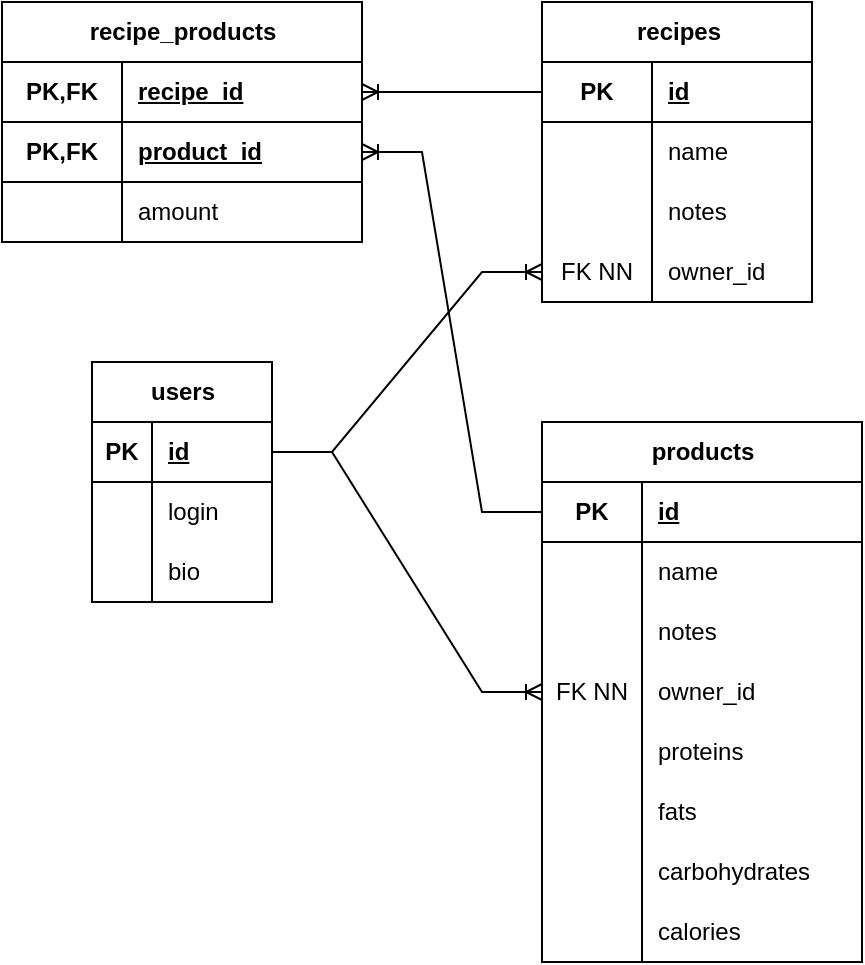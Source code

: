 <mxfile>
    <diagram name="Page-1" id="bktZiqbW34DdxiBYwOLP">
        <mxGraphModel dx="1371" dy="1262" grid="1" gridSize="10" guides="1" tooltips="1" connect="1" arrows="1" fold="1" page="0" pageScale="1" pageWidth="850" pageHeight="1100" math="0" shadow="0">
            <root>
                <mxCell id="0"/>
                <mxCell id="1" parent="0"/>
                <mxCell id="j-yExEiMpuhoz1rZ12O7-1" value="products" style="shape=table;startSize=30;container=1;collapsible=1;childLayout=tableLayout;fixedRows=1;rowLines=0;fontStyle=1;align=center;resizeLast=1;html=1;" parent="1" vertex="1">
                    <mxGeometry x="-250" y="-140" width="160" height="270" as="geometry"/>
                </mxCell>
                <mxCell id="j-yExEiMpuhoz1rZ12O7-2" value="" style="shape=tableRow;horizontal=0;startSize=0;swimlaneHead=0;swimlaneBody=0;fillColor=none;collapsible=0;dropTarget=0;points=[[0,0.5],[1,0.5]];portConstraint=eastwest;top=0;left=0;right=0;bottom=1;" parent="j-yExEiMpuhoz1rZ12O7-1" vertex="1">
                    <mxGeometry y="30" width="160" height="30" as="geometry"/>
                </mxCell>
                <mxCell id="j-yExEiMpuhoz1rZ12O7-3" value="PK" style="shape=partialRectangle;connectable=0;fillColor=none;top=0;left=0;bottom=0;right=0;fontStyle=1;overflow=hidden;whiteSpace=wrap;html=1;" parent="j-yExEiMpuhoz1rZ12O7-2" vertex="1">
                    <mxGeometry width="50" height="30" as="geometry">
                        <mxRectangle width="50" height="30" as="alternateBounds"/>
                    </mxGeometry>
                </mxCell>
                <mxCell id="j-yExEiMpuhoz1rZ12O7-4" value="id" style="shape=partialRectangle;connectable=0;fillColor=none;top=0;left=0;bottom=0;right=0;align=left;spacingLeft=6;fontStyle=5;overflow=hidden;whiteSpace=wrap;html=1;" parent="j-yExEiMpuhoz1rZ12O7-2" vertex="1">
                    <mxGeometry x="50" width="110" height="30" as="geometry">
                        <mxRectangle width="110" height="30" as="alternateBounds"/>
                    </mxGeometry>
                </mxCell>
                <mxCell id="j-yExEiMpuhoz1rZ12O7-5" value="" style="shape=tableRow;horizontal=0;startSize=0;swimlaneHead=0;swimlaneBody=0;fillColor=none;collapsible=0;dropTarget=0;points=[[0,0.5],[1,0.5]];portConstraint=eastwest;top=0;left=0;right=0;bottom=0;" parent="j-yExEiMpuhoz1rZ12O7-1" vertex="1">
                    <mxGeometry y="60" width="160" height="30" as="geometry"/>
                </mxCell>
                <mxCell id="j-yExEiMpuhoz1rZ12O7-6" value="" style="shape=partialRectangle;connectable=0;fillColor=none;top=0;left=0;bottom=0;right=0;editable=1;overflow=hidden;whiteSpace=wrap;html=1;" parent="j-yExEiMpuhoz1rZ12O7-5" vertex="1">
                    <mxGeometry width="50" height="30" as="geometry">
                        <mxRectangle width="50" height="30" as="alternateBounds"/>
                    </mxGeometry>
                </mxCell>
                <mxCell id="j-yExEiMpuhoz1rZ12O7-7" value="name" style="shape=partialRectangle;connectable=0;fillColor=none;top=0;left=0;bottom=0;right=0;align=left;spacingLeft=6;overflow=hidden;whiteSpace=wrap;html=1;" parent="j-yExEiMpuhoz1rZ12O7-5" vertex="1">
                    <mxGeometry x="50" width="110" height="30" as="geometry">
                        <mxRectangle width="110" height="30" as="alternateBounds"/>
                    </mxGeometry>
                </mxCell>
                <mxCell id="j-yExEiMpuhoz1rZ12O7-8" value="" style="shape=tableRow;horizontal=0;startSize=0;swimlaneHead=0;swimlaneBody=0;fillColor=none;collapsible=0;dropTarget=0;points=[[0,0.5],[1,0.5]];portConstraint=eastwest;top=0;left=0;right=0;bottom=0;" parent="j-yExEiMpuhoz1rZ12O7-1" vertex="1">
                    <mxGeometry y="90" width="160" height="30" as="geometry"/>
                </mxCell>
                <mxCell id="j-yExEiMpuhoz1rZ12O7-9" value="" style="shape=partialRectangle;connectable=0;fillColor=none;top=0;left=0;bottom=0;right=0;editable=1;overflow=hidden;whiteSpace=wrap;html=1;" parent="j-yExEiMpuhoz1rZ12O7-8" vertex="1">
                    <mxGeometry width="50" height="30" as="geometry">
                        <mxRectangle width="50" height="30" as="alternateBounds"/>
                    </mxGeometry>
                </mxCell>
                <mxCell id="j-yExEiMpuhoz1rZ12O7-10" value="notes" style="shape=partialRectangle;connectable=0;fillColor=none;top=0;left=0;bottom=0;right=0;align=left;spacingLeft=6;overflow=hidden;whiteSpace=wrap;html=1;" parent="j-yExEiMpuhoz1rZ12O7-8" vertex="1">
                    <mxGeometry x="50" width="110" height="30" as="geometry">
                        <mxRectangle width="110" height="30" as="alternateBounds"/>
                    </mxGeometry>
                </mxCell>
                <mxCell id="j-yExEiMpuhoz1rZ12O7-11" value="" style="shape=tableRow;horizontal=0;startSize=0;swimlaneHead=0;swimlaneBody=0;fillColor=none;collapsible=0;dropTarget=0;points=[[0,0.5],[1,0.5]];portConstraint=eastwest;top=0;left=0;right=0;bottom=0;" parent="j-yExEiMpuhoz1rZ12O7-1" vertex="1">
                    <mxGeometry y="120" width="160" height="30" as="geometry"/>
                </mxCell>
                <mxCell id="j-yExEiMpuhoz1rZ12O7-12" value="FK NN" style="shape=partialRectangle;connectable=0;fillColor=none;top=0;left=0;bottom=0;right=0;editable=1;overflow=hidden;whiteSpace=wrap;html=1;" parent="j-yExEiMpuhoz1rZ12O7-11" vertex="1">
                    <mxGeometry width="50" height="30" as="geometry">
                        <mxRectangle width="50" height="30" as="alternateBounds"/>
                    </mxGeometry>
                </mxCell>
                <mxCell id="j-yExEiMpuhoz1rZ12O7-13" value="owner_id" style="shape=partialRectangle;connectable=0;fillColor=none;top=0;left=0;bottom=0;right=0;align=left;spacingLeft=6;overflow=hidden;whiteSpace=wrap;html=1;" parent="j-yExEiMpuhoz1rZ12O7-11" vertex="1">
                    <mxGeometry x="50" width="110" height="30" as="geometry">
                        <mxRectangle width="110" height="30" as="alternateBounds"/>
                    </mxGeometry>
                </mxCell>
                <mxCell id="2" value="" style="shape=tableRow;horizontal=0;startSize=0;swimlaneHead=0;swimlaneBody=0;fillColor=none;collapsible=0;dropTarget=0;points=[[0,0.5],[1,0.5]];portConstraint=eastwest;top=0;left=0;right=0;bottom=0;" parent="j-yExEiMpuhoz1rZ12O7-1" vertex="1">
                    <mxGeometry y="150" width="160" height="30" as="geometry"/>
                </mxCell>
                <mxCell id="3" value="" style="shape=partialRectangle;connectable=0;fillColor=none;top=0;left=0;bottom=0;right=0;editable=1;overflow=hidden;whiteSpace=wrap;html=1;" parent="2" vertex="1">
                    <mxGeometry width="50" height="30" as="geometry">
                        <mxRectangle width="50" height="30" as="alternateBounds"/>
                    </mxGeometry>
                </mxCell>
                <mxCell id="4" value="proteins" style="shape=partialRectangle;connectable=0;fillColor=none;top=0;left=0;bottom=0;right=0;align=left;spacingLeft=6;overflow=hidden;whiteSpace=wrap;html=1;" parent="2" vertex="1">
                    <mxGeometry x="50" width="110" height="30" as="geometry">
                        <mxRectangle width="110" height="30" as="alternateBounds"/>
                    </mxGeometry>
                </mxCell>
                <mxCell id="8" value="" style="shape=tableRow;horizontal=0;startSize=0;swimlaneHead=0;swimlaneBody=0;fillColor=none;collapsible=0;dropTarget=0;points=[[0,0.5],[1,0.5]];portConstraint=eastwest;top=0;left=0;right=0;bottom=0;" parent="j-yExEiMpuhoz1rZ12O7-1" vertex="1">
                    <mxGeometry y="180" width="160" height="30" as="geometry"/>
                </mxCell>
                <mxCell id="9" value="" style="shape=partialRectangle;connectable=0;fillColor=none;top=0;left=0;bottom=0;right=0;editable=1;overflow=hidden;whiteSpace=wrap;html=1;" parent="8" vertex="1">
                    <mxGeometry width="50" height="30" as="geometry">
                        <mxRectangle width="50" height="30" as="alternateBounds"/>
                    </mxGeometry>
                </mxCell>
                <mxCell id="10" value="fats" style="shape=partialRectangle;connectable=0;fillColor=none;top=0;left=0;bottom=0;right=0;align=left;spacingLeft=6;overflow=hidden;whiteSpace=wrap;html=1;" parent="8" vertex="1">
                    <mxGeometry x="50" width="110" height="30" as="geometry">
                        <mxRectangle width="110" height="30" as="alternateBounds"/>
                    </mxGeometry>
                </mxCell>
                <mxCell id="30" value="" style="shape=tableRow;horizontal=0;startSize=0;swimlaneHead=0;swimlaneBody=0;fillColor=none;collapsible=0;dropTarget=0;points=[[0,0.5],[1,0.5]];portConstraint=eastwest;top=0;left=0;right=0;bottom=0;" parent="j-yExEiMpuhoz1rZ12O7-1" vertex="1">
                    <mxGeometry y="210" width="160" height="30" as="geometry"/>
                </mxCell>
                <mxCell id="31" value="" style="shape=partialRectangle;connectable=0;fillColor=none;top=0;left=0;bottom=0;right=0;editable=1;overflow=hidden;whiteSpace=wrap;html=1;" parent="30" vertex="1">
                    <mxGeometry width="50" height="30" as="geometry">
                        <mxRectangle width="50" height="30" as="alternateBounds"/>
                    </mxGeometry>
                </mxCell>
                <mxCell id="32" value="carbohydrates" style="shape=partialRectangle;connectable=0;fillColor=none;top=0;left=0;bottom=0;right=0;align=left;spacingLeft=6;overflow=hidden;whiteSpace=wrap;html=1;" parent="30" vertex="1">
                    <mxGeometry x="50" width="110" height="30" as="geometry">
                        <mxRectangle width="110" height="30" as="alternateBounds"/>
                    </mxGeometry>
                </mxCell>
                <mxCell id="33" value="" style="shape=tableRow;horizontal=0;startSize=0;swimlaneHead=0;swimlaneBody=0;fillColor=none;collapsible=0;dropTarget=0;points=[[0,0.5],[1,0.5]];portConstraint=eastwest;top=0;left=0;right=0;bottom=0;" parent="j-yExEiMpuhoz1rZ12O7-1" vertex="1">
                    <mxGeometry y="240" width="160" height="30" as="geometry"/>
                </mxCell>
                <mxCell id="34" value="" style="shape=partialRectangle;connectable=0;fillColor=none;top=0;left=0;bottom=0;right=0;editable=1;overflow=hidden;whiteSpace=wrap;html=1;" parent="33" vertex="1">
                    <mxGeometry width="50" height="30" as="geometry">
                        <mxRectangle width="50" height="30" as="alternateBounds"/>
                    </mxGeometry>
                </mxCell>
                <mxCell id="35" value="calories" style="shape=partialRectangle;connectable=0;fillColor=none;top=0;left=0;bottom=0;right=0;align=left;spacingLeft=6;overflow=hidden;whiteSpace=wrap;html=1;" parent="33" vertex="1">
                    <mxGeometry x="50" width="110" height="30" as="geometry">
                        <mxRectangle width="110" height="30" as="alternateBounds"/>
                    </mxGeometry>
                </mxCell>
                <mxCell id="j-yExEiMpuhoz1rZ12O7-37" value="users" style="shape=table;startSize=30;container=1;collapsible=1;childLayout=tableLayout;fixedRows=1;rowLines=0;fontStyle=1;align=center;resizeLast=1;html=1;" parent="1" vertex="1">
                    <mxGeometry x="-475" y="-170" width="90" height="120" as="geometry"/>
                </mxCell>
                <mxCell id="j-yExEiMpuhoz1rZ12O7-38" value="" style="shape=tableRow;horizontal=0;startSize=0;swimlaneHead=0;swimlaneBody=0;fillColor=none;collapsible=0;dropTarget=0;points=[[0,0.5],[1,0.5]];portConstraint=eastwest;top=0;left=0;right=0;bottom=1;" parent="j-yExEiMpuhoz1rZ12O7-37" vertex="1">
                    <mxGeometry y="30" width="90" height="30" as="geometry"/>
                </mxCell>
                <mxCell id="j-yExEiMpuhoz1rZ12O7-39" value="PK" style="shape=partialRectangle;connectable=0;fillColor=none;top=0;left=0;bottom=0;right=0;fontStyle=1;overflow=hidden;whiteSpace=wrap;html=1;" parent="j-yExEiMpuhoz1rZ12O7-38" vertex="1">
                    <mxGeometry width="30" height="30" as="geometry">
                        <mxRectangle width="30" height="30" as="alternateBounds"/>
                    </mxGeometry>
                </mxCell>
                <mxCell id="j-yExEiMpuhoz1rZ12O7-40" value="id" style="shape=partialRectangle;connectable=0;fillColor=none;top=0;left=0;bottom=0;right=0;align=left;spacingLeft=6;fontStyle=5;overflow=hidden;whiteSpace=wrap;html=1;" parent="j-yExEiMpuhoz1rZ12O7-38" vertex="1">
                    <mxGeometry x="30" width="60" height="30" as="geometry">
                        <mxRectangle width="60" height="30" as="alternateBounds"/>
                    </mxGeometry>
                </mxCell>
                <mxCell id="j-yExEiMpuhoz1rZ12O7-41" value="" style="shape=tableRow;horizontal=0;startSize=0;swimlaneHead=0;swimlaneBody=0;fillColor=none;collapsible=0;dropTarget=0;points=[[0,0.5],[1,0.5]];portConstraint=eastwest;top=0;left=0;right=0;bottom=0;" parent="j-yExEiMpuhoz1rZ12O7-37" vertex="1">
                    <mxGeometry y="60" width="90" height="30" as="geometry"/>
                </mxCell>
                <mxCell id="j-yExEiMpuhoz1rZ12O7-42" value="" style="shape=partialRectangle;connectable=0;fillColor=none;top=0;left=0;bottom=0;right=0;editable=1;overflow=hidden;whiteSpace=wrap;html=1;" parent="j-yExEiMpuhoz1rZ12O7-41" vertex="1">
                    <mxGeometry width="30" height="30" as="geometry">
                        <mxRectangle width="30" height="30" as="alternateBounds"/>
                    </mxGeometry>
                </mxCell>
                <mxCell id="j-yExEiMpuhoz1rZ12O7-43" value="login" style="shape=partialRectangle;connectable=0;fillColor=none;top=0;left=0;bottom=0;right=0;align=left;spacingLeft=6;overflow=hidden;whiteSpace=wrap;html=1;" parent="j-yExEiMpuhoz1rZ12O7-41" vertex="1">
                    <mxGeometry x="30" width="60" height="30" as="geometry">
                        <mxRectangle width="60" height="30" as="alternateBounds"/>
                    </mxGeometry>
                </mxCell>
                <mxCell id="j-yExEiMpuhoz1rZ12O7-44" value="" style="shape=tableRow;horizontal=0;startSize=0;swimlaneHead=0;swimlaneBody=0;fillColor=none;collapsible=0;dropTarget=0;points=[[0,0.5],[1,0.5]];portConstraint=eastwest;top=0;left=0;right=0;bottom=0;" parent="j-yExEiMpuhoz1rZ12O7-37" vertex="1">
                    <mxGeometry y="90" width="90" height="30" as="geometry"/>
                </mxCell>
                <mxCell id="j-yExEiMpuhoz1rZ12O7-45" value="" style="shape=partialRectangle;connectable=0;fillColor=none;top=0;left=0;bottom=0;right=0;editable=1;overflow=hidden;whiteSpace=wrap;html=1;" parent="j-yExEiMpuhoz1rZ12O7-44" vertex="1">
                    <mxGeometry width="30" height="30" as="geometry">
                        <mxRectangle width="30" height="30" as="alternateBounds"/>
                    </mxGeometry>
                </mxCell>
                <mxCell id="j-yExEiMpuhoz1rZ12O7-46" value="bio" style="shape=partialRectangle;connectable=0;fillColor=none;top=0;left=0;bottom=0;right=0;align=left;spacingLeft=6;overflow=hidden;whiteSpace=wrap;html=1;" parent="j-yExEiMpuhoz1rZ12O7-44" vertex="1">
                    <mxGeometry x="30" width="60" height="30" as="geometry">
                        <mxRectangle width="60" height="30" as="alternateBounds"/>
                    </mxGeometry>
                </mxCell>
                <mxCell id="j-yExEiMpuhoz1rZ12O7-78" value="" style="edgeStyle=entityRelationEdgeStyle;fontSize=12;html=1;endArrow=ERoneToMany;rounded=0;" parent="1" source="j-yExEiMpuhoz1rZ12O7-38" target="j-yExEiMpuhoz1rZ12O7-11" edge="1">
                    <mxGeometry width="100" height="100" relative="1" as="geometry">
                        <mxPoint x="-240" y="250" as="sourcePoint"/>
                        <mxPoint x="-140" y="150" as="targetPoint"/>
                    </mxGeometry>
                </mxCell>
                <mxCell id="j-yExEiMpuhoz1rZ12O7-79" value="recipes" style="shape=table;startSize=30;container=1;collapsible=1;childLayout=tableLayout;fixedRows=1;rowLines=0;fontStyle=1;align=center;resizeLast=1;html=1;" parent="1" vertex="1">
                    <mxGeometry x="-250" y="-350" width="135" height="150" as="geometry"/>
                </mxCell>
                <mxCell id="j-yExEiMpuhoz1rZ12O7-80" value="" style="shape=tableRow;horizontal=0;startSize=0;swimlaneHead=0;swimlaneBody=0;fillColor=none;collapsible=0;dropTarget=0;points=[[0,0.5],[1,0.5]];portConstraint=eastwest;top=0;left=0;right=0;bottom=1;" parent="j-yExEiMpuhoz1rZ12O7-79" vertex="1">
                    <mxGeometry y="30" width="135" height="30" as="geometry"/>
                </mxCell>
                <mxCell id="j-yExEiMpuhoz1rZ12O7-81" value="PK" style="shape=partialRectangle;connectable=0;fillColor=none;top=0;left=0;bottom=0;right=0;fontStyle=1;overflow=hidden;whiteSpace=wrap;html=1;" parent="j-yExEiMpuhoz1rZ12O7-80" vertex="1">
                    <mxGeometry width="55" height="30" as="geometry">
                        <mxRectangle width="55" height="30" as="alternateBounds"/>
                    </mxGeometry>
                </mxCell>
                <mxCell id="j-yExEiMpuhoz1rZ12O7-82" value="id" style="shape=partialRectangle;connectable=0;fillColor=none;top=0;left=0;bottom=0;right=0;align=left;spacingLeft=6;fontStyle=5;overflow=hidden;whiteSpace=wrap;html=1;" parent="j-yExEiMpuhoz1rZ12O7-80" vertex="1">
                    <mxGeometry x="55" width="80" height="30" as="geometry">
                        <mxRectangle width="80" height="30" as="alternateBounds"/>
                    </mxGeometry>
                </mxCell>
                <mxCell id="j-yExEiMpuhoz1rZ12O7-83" value="" style="shape=tableRow;horizontal=0;startSize=0;swimlaneHead=0;swimlaneBody=0;fillColor=none;collapsible=0;dropTarget=0;points=[[0,0.5],[1,0.5]];portConstraint=eastwest;top=0;left=0;right=0;bottom=0;" parent="j-yExEiMpuhoz1rZ12O7-79" vertex="1">
                    <mxGeometry y="60" width="135" height="30" as="geometry"/>
                </mxCell>
                <mxCell id="j-yExEiMpuhoz1rZ12O7-84" value="" style="shape=partialRectangle;connectable=0;fillColor=none;top=0;left=0;bottom=0;right=0;editable=1;overflow=hidden;whiteSpace=wrap;html=1;" parent="j-yExEiMpuhoz1rZ12O7-83" vertex="1">
                    <mxGeometry width="55" height="30" as="geometry">
                        <mxRectangle width="55" height="30" as="alternateBounds"/>
                    </mxGeometry>
                </mxCell>
                <mxCell id="j-yExEiMpuhoz1rZ12O7-85" value="name" style="shape=partialRectangle;connectable=0;fillColor=none;top=0;left=0;bottom=0;right=0;align=left;spacingLeft=6;overflow=hidden;whiteSpace=wrap;html=1;" parent="j-yExEiMpuhoz1rZ12O7-83" vertex="1">
                    <mxGeometry x="55" width="80" height="30" as="geometry">
                        <mxRectangle width="80" height="30" as="alternateBounds"/>
                    </mxGeometry>
                </mxCell>
                <mxCell id="j-yExEiMpuhoz1rZ12O7-86" value="" style="shape=tableRow;horizontal=0;startSize=0;swimlaneHead=0;swimlaneBody=0;fillColor=none;collapsible=0;dropTarget=0;points=[[0,0.5],[1,0.5]];portConstraint=eastwest;top=0;left=0;right=0;bottom=0;" parent="j-yExEiMpuhoz1rZ12O7-79" vertex="1">
                    <mxGeometry y="90" width="135" height="30" as="geometry"/>
                </mxCell>
                <mxCell id="j-yExEiMpuhoz1rZ12O7-87" value="" style="shape=partialRectangle;connectable=0;fillColor=none;top=0;left=0;bottom=0;right=0;editable=1;overflow=hidden;whiteSpace=wrap;html=1;" parent="j-yExEiMpuhoz1rZ12O7-86" vertex="1">
                    <mxGeometry width="55" height="30" as="geometry">
                        <mxRectangle width="55" height="30" as="alternateBounds"/>
                    </mxGeometry>
                </mxCell>
                <mxCell id="j-yExEiMpuhoz1rZ12O7-88" value="notes" style="shape=partialRectangle;connectable=0;fillColor=none;top=0;left=0;bottom=0;right=0;align=left;spacingLeft=6;overflow=hidden;whiteSpace=wrap;html=1;" parent="j-yExEiMpuhoz1rZ12O7-86" vertex="1">
                    <mxGeometry x="55" width="80" height="30" as="geometry">
                        <mxRectangle width="80" height="30" as="alternateBounds"/>
                    </mxGeometry>
                </mxCell>
                <mxCell id="j-yExEiMpuhoz1rZ12O7-89" value="" style="shape=tableRow;horizontal=0;startSize=0;swimlaneHead=0;swimlaneBody=0;fillColor=none;collapsible=0;dropTarget=0;points=[[0,0.5],[1,0.5]];portConstraint=eastwest;top=0;left=0;right=0;bottom=0;" parent="j-yExEiMpuhoz1rZ12O7-79" vertex="1">
                    <mxGeometry y="120" width="135" height="30" as="geometry"/>
                </mxCell>
                <mxCell id="j-yExEiMpuhoz1rZ12O7-90" value="FK NN" style="shape=partialRectangle;connectable=0;fillColor=none;top=0;left=0;bottom=0;right=0;editable=1;overflow=hidden;whiteSpace=wrap;html=1;" parent="j-yExEiMpuhoz1rZ12O7-89" vertex="1">
                    <mxGeometry width="55" height="30" as="geometry">
                        <mxRectangle width="55" height="30" as="alternateBounds"/>
                    </mxGeometry>
                </mxCell>
                <mxCell id="j-yExEiMpuhoz1rZ12O7-91" value="owner_id" style="shape=partialRectangle;connectable=0;fillColor=none;top=0;left=0;bottom=0;right=0;align=left;spacingLeft=6;overflow=hidden;whiteSpace=wrap;html=1;" parent="j-yExEiMpuhoz1rZ12O7-89" vertex="1">
                    <mxGeometry x="55" width="80" height="30" as="geometry">
                        <mxRectangle width="80" height="30" as="alternateBounds"/>
                    </mxGeometry>
                </mxCell>
                <mxCell id="j-yExEiMpuhoz1rZ12O7-92" value="recipe_products" style="shape=table;startSize=30;container=1;collapsible=1;childLayout=tableLayout;fixedRows=1;rowLines=0;fontStyle=1;align=center;resizeLast=1;html=1;" parent="1" vertex="1">
                    <mxGeometry x="-520" y="-350" width="180" height="120" as="geometry"/>
                </mxCell>
                <mxCell id="j-yExEiMpuhoz1rZ12O7-93" value="" style="shape=tableRow;horizontal=0;startSize=0;swimlaneHead=0;swimlaneBody=0;fillColor=none;collapsible=0;dropTarget=0;points=[[0,0.5],[1,0.5]];portConstraint=eastwest;top=0;left=0;right=0;bottom=1;" parent="j-yExEiMpuhoz1rZ12O7-92" vertex="1">
                    <mxGeometry y="30" width="180" height="30" as="geometry"/>
                </mxCell>
                <mxCell id="j-yExEiMpuhoz1rZ12O7-94" value="PK,FK" style="shape=partialRectangle;connectable=0;fillColor=none;top=0;left=0;bottom=0;right=0;fontStyle=1;overflow=hidden;whiteSpace=wrap;html=1;" parent="j-yExEiMpuhoz1rZ12O7-93" vertex="1">
                    <mxGeometry width="60" height="30" as="geometry">
                        <mxRectangle width="60" height="30" as="alternateBounds"/>
                    </mxGeometry>
                </mxCell>
                <mxCell id="j-yExEiMpuhoz1rZ12O7-95" value="recipe_id" style="shape=partialRectangle;connectable=0;fillColor=none;top=0;left=0;bottom=0;right=0;align=left;spacingLeft=6;fontStyle=5;overflow=hidden;whiteSpace=wrap;html=1;" parent="j-yExEiMpuhoz1rZ12O7-93" vertex="1">
                    <mxGeometry x="60" width="120" height="30" as="geometry">
                        <mxRectangle width="120" height="30" as="alternateBounds"/>
                    </mxGeometry>
                </mxCell>
                <mxCell id="j-yExEiMpuhoz1rZ12O7-105" value="" style="shape=tableRow;horizontal=0;startSize=0;swimlaneHead=0;swimlaneBody=0;fillColor=none;collapsible=0;dropTarget=0;points=[[0,0.5],[1,0.5]];portConstraint=eastwest;top=0;left=0;right=0;bottom=1;" parent="j-yExEiMpuhoz1rZ12O7-92" vertex="1">
                    <mxGeometry y="60" width="180" height="30" as="geometry"/>
                </mxCell>
                <mxCell id="j-yExEiMpuhoz1rZ12O7-106" value="PK,FK" style="shape=partialRectangle;connectable=0;fillColor=none;top=0;left=0;bottom=0;right=0;fontStyle=1;overflow=hidden;whiteSpace=wrap;html=1;" parent="j-yExEiMpuhoz1rZ12O7-105" vertex="1">
                    <mxGeometry width="60" height="30" as="geometry">
                        <mxRectangle width="60" height="30" as="alternateBounds"/>
                    </mxGeometry>
                </mxCell>
                <mxCell id="j-yExEiMpuhoz1rZ12O7-107" value="product_id" style="shape=partialRectangle;connectable=0;fillColor=none;top=0;left=0;bottom=0;right=0;align=left;spacingLeft=6;fontStyle=5;overflow=hidden;whiteSpace=wrap;html=1;" parent="j-yExEiMpuhoz1rZ12O7-105" vertex="1">
                    <mxGeometry x="60" width="120" height="30" as="geometry">
                        <mxRectangle width="120" height="30" as="alternateBounds"/>
                    </mxGeometry>
                </mxCell>
                <mxCell id="j-yExEiMpuhoz1rZ12O7-96" value="" style="shape=tableRow;horizontal=0;startSize=0;swimlaneHead=0;swimlaneBody=0;fillColor=none;collapsible=0;dropTarget=0;points=[[0,0.5],[1,0.5]];portConstraint=eastwest;top=0;left=0;right=0;bottom=0;" parent="j-yExEiMpuhoz1rZ12O7-92" vertex="1">
                    <mxGeometry y="90" width="180" height="30" as="geometry"/>
                </mxCell>
                <mxCell id="j-yExEiMpuhoz1rZ12O7-97" value="" style="shape=partialRectangle;connectable=0;fillColor=none;top=0;left=0;bottom=0;right=0;editable=1;overflow=hidden;whiteSpace=wrap;html=1;" parent="j-yExEiMpuhoz1rZ12O7-96" vertex="1">
                    <mxGeometry width="60" height="30" as="geometry">
                        <mxRectangle width="60" height="30" as="alternateBounds"/>
                    </mxGeometry>
                </mxCell>
                <mxCell id="j-yExEiMpuhoz1rZ12O7-98" value="amount" style="shape=partialRectangle;connectable=0;fillColor=none;top=0;left=0;bottom=0;right=0;align=left;spacingLeft=6;overflow=hidden;whiteSpace=wrap;html=1;" parent="j-yExEiMpuhoz1rZ12O7-96" vertex="1">
                    <mxGeometry x="60" width="120" height="30" as="geometry">
                        <mxRectangle width="120" height="30" as="alternateBounds"/>
                    </mxGeometry>
                </mxCell>
                <mxCell id="j-yExEiMpuhoz1rZ12O7-108" value="" style="edgeStyle=entityRelationEdgeStyle;fontSize=12;html=1;endArrow=ERoneToMany;rounded=0;" parent="1" source="j-yExEiMpuhoz1rZ12O7-2" target="j-yExEiMpuhoz1rZ12O7-105" edge="1">
                    <mxGeometry width="100" height="100" relative="1" as="geometry">
                        <mxPoint x="-320" y="45" as="sourcePoint"/>
                        <mxPoint x="-240" y="5" as="targetPoint"/>
                    </mxGeometry>
                </mxCell>
                <mxCell id="j-yExEiMpuhoz1rZ12O7-109" value="" style="edgeStyle=entityRelationEdgeStyle;fontSize=12;html=1;endArrow=ERoneToMany;rounded=0;" parent="1" source="j-yExEiMpuhoz1rZ12O7-80" target="j-yExEiMpuhoz1rZ12O7-93" edge="1">
                    <mxGeometry width="100" height="100" relative="1" as="geometry">
                        <mxPoint x="-240" y="-85" as="sourcePoint"/>
                        <mxPoint x="-350" y="-135" as="targetPoint"/>
                    </mxGeometry>
                </mxCell>
                <mxCell id="j-yExEiMpuhoz1rZ12O7-122" value="" style="edgeStyle=entityRelationEdgeStyle;fontSize=12;html=1;endArrow=ERoneToMany;rounded=0;" parent="1" source="j-yExEiMpuhoz1rZ12O7-38" target="j-yExEiMpuhoz1rZ12O7-89" edge="1">
                    <mxGeometry width="100" height="100" relative="1" as="geometry">
                        <mxPoint x="-320" y="45" as="sourcePoint"/>
                        <mxPoint x="-240" y="5" as="targetPoint"/>
                    </mxGeometry>
                </mxCell>
            </root>
        </mxGraphModel>
    </diagram>
</mxfile>